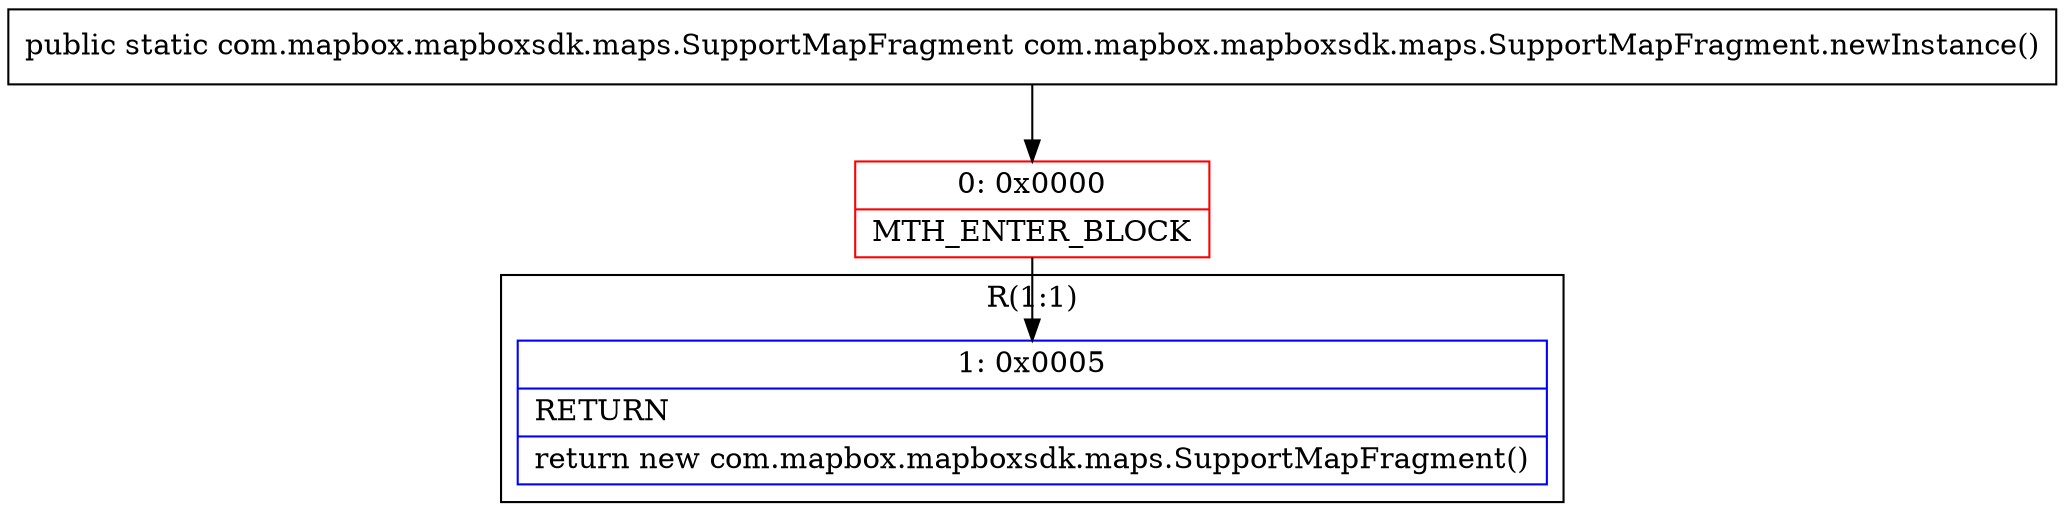 digraph "CFG forcom.mapbox.mapboxsdk.maps.SupportMapFragment.newInstance()Lcom\/mapbox\/mapboxsdk\/maps\/SupportMapFragment;" {
subgraph cluster_Region_1136844475 {
label = "R(1:1)";
node [shape=record,color=blue];
Node_1 [shape=record,label="{1\:\ 0x0005|RETURN\l|return new com.mapbox.mapboxsdk.maps.SupportMapFragment()\l}"];
}
Node_0 [shape=record,color=red,label="{0\:\ 0x0000|MTH_ENTER_BLOCK\l}"];
MethodNode[shape=record,label="{public static com.mapbox.mapboxsdk.maps.SupportMapFragment com.mapbox.mapboxsdk.maps.SupportMapFragment.newInstance() }"];
MethodNode -> Node_0;
Node_0 -> Node_1;
}

